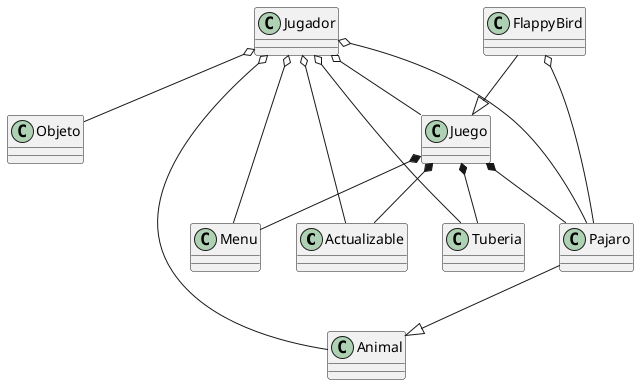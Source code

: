 @startuml
class Actualizable
class Juego
class Jugador
class Menu 
class Pajaro
class Tuberia 
class Animal
class Objeto 
class FlappyBird

Jugador o--Pajaro 
Jugador o--Tuberia
Jugador o--Menu
Jugador o--Juego
Jugador o--Actualizable
Jugador o--Animal
Jugador o--Objeto  
Juego *--Menu
Juego *--Actualizable
Juego *--Pajaro
Juego *--Tuberia 
Pajaro--|>Animal
FlappyBird--|>Juego 
FlappyBird o--Pajaro 







@enduml  